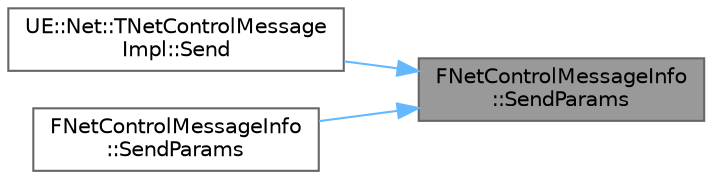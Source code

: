 digraph "FNetControlMessageInfo::SendParams"
{
 // INTERACTIVE_SVG=YES
 // LATEX_PDF_SIZE
  bgcolor="transparent";
  edge [fontname=Helvetica,fontsize=10,labelfontname=Helvetica,labelfontsize=10];
  node [fontname=Helvetica,fontsize=10,shape=box,height=0.2,width=0.4];
  rankdir="RL";
  Node1 [id="Node000001",label="FNetControlMessageInfo\l::SendParams",height=0.2,width=0.4,color="gray40", fillcolor="grey60", style="filled", fontcolor="black",tooltip=" "];
  Node1 -> Node2 [id="edge1_Node000001_Node000002",dir="back",color="steelblue1",style="solid",tooltip=" "];
  Node2 [id="Node000002",label="UE::Net::TNetControlMessage\lImpl::Send",height=0.2,width=0.4,color="grey40", fillcolor="white", style="filled",URL="$df/d09/classUE_1_1Net_1_1TNetControlMessageImpl.html#a3497478cc000b994c758fd5e2f071ae2",tooltip="sends a message of this type on the specified connection's control channel"];
  Node1 -> Node3 [id="edge2_Node000001_Node000003",dir="back",color="steelblue1",style="solid",tooltip=" "];
  Node3 [id="Node000003",label="FNetControlMessageInfo\l::SendParams",height=0.2,width=0.4,color="grey40", fillcolor="white", style="filled",URL="$d7/db7/classFNetControlMessageInfo.html#ac34e454b6dd95d5863f172206d0edaf8",tooltip=" "];
}
